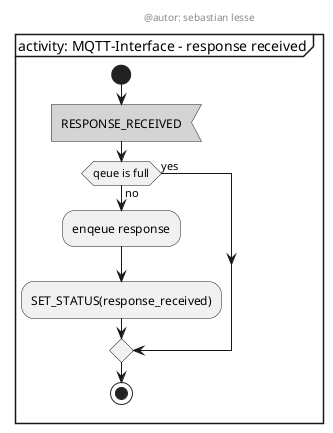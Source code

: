 @startuml

skinparam monochrome true

header
@autor: sebastian lesse
endheader

mainframe activity: MQTT-Interface - response received

start

#pink:RESPONSE_RECEIVED<

if (qeue is full) then (no)
	:enqeue response;
	:SET_STATUS(response_received);
else (yes)

endif
stop

@enduml